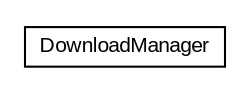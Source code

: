 #!/usr/local/bin/dot
#
# Class diagram 
# Generated by UMLGraph version R5_6-24-gf6e263 (http://www.umlgraph.org/)
#

digraph G {
	edge [fontname="arial",fontsize=10,labelfontname="arial",labelfontsize=10];
	node [fontname="arial",fontsize=10,shape=plaintext];
	nodesep=0.25;
	ranksep=0.5;
	// org.osmdroid.mtp.download.DownloadManager
	c536 [label=<<table title="org.osmdroid.mtp.download.DownloadManager" border="0" cellborder="1" cellspacing="0" cellpadding="2" port="p" href="./DownloadManager.html">
		<tr><td><table border="0" cellspacing="0" cellpadding="1">
<tr><td align="center" balign="center"> DownloadManager </td></tr>
		</table></td></tr>
		</table>>, URL="./DownloadManager.html", fontname="arial", fontcolor="black", fontsize=10.0];
}

